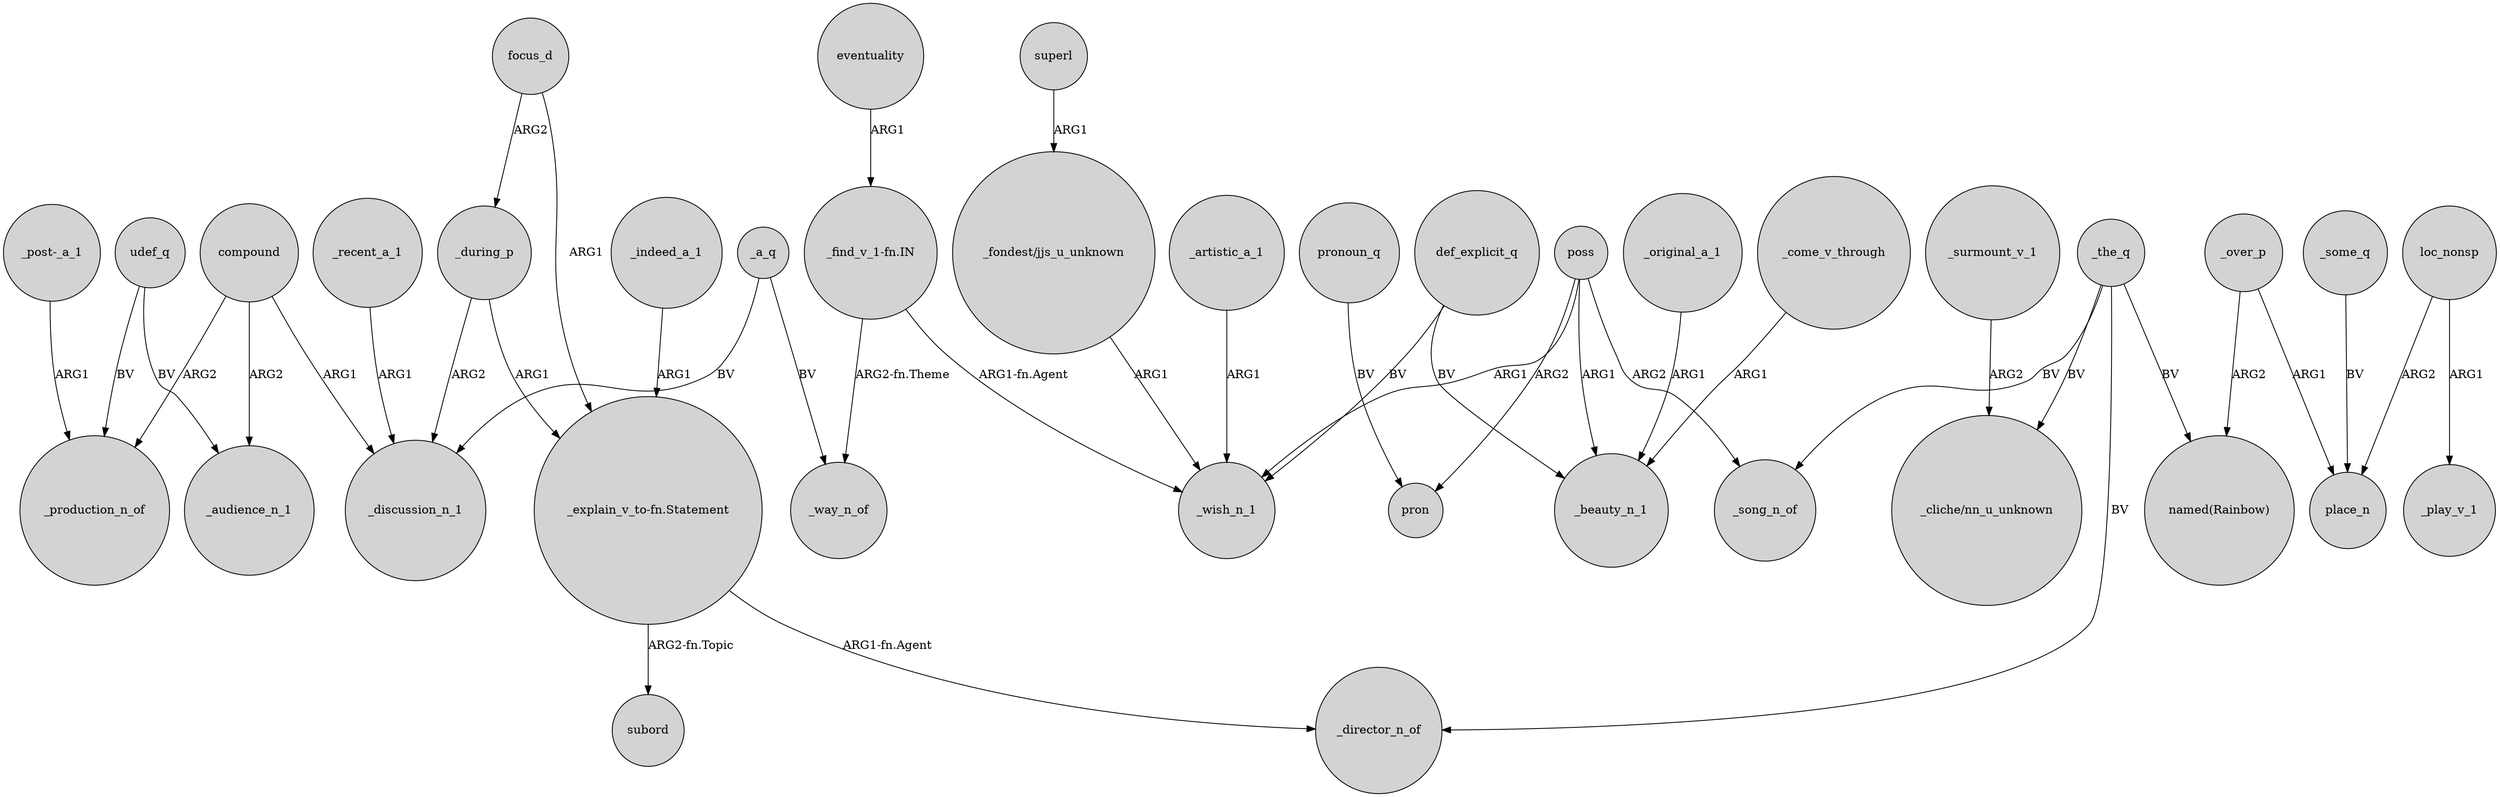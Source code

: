digraph {
	node [shape=circle style=filled]
	udef_q -> _production_n_of [label=BV]
	focus_d -> _during_p [label=ARG2]
	udef_q -> _audience_n_1 [label=BV]
	"_find_v_1-fn.IN" -> _way_n_of [label="ARG2-fn.Theme"]
	focus_d -> "_explain_v_to-fn.Statement" [label=ARG1]
	poss -> pron [label=ARG2]
	poss -> _song_n_of [label=ARG2]
	_during_p -> _discussion_n_1 [label=ARG2]
	compound -> _discussion_n_1 [label=ARG1]
	eventuality -> "_find_v_1-fn.IN" [label=ARG1]
	_over_p -> "named(Rainbow)" [label=ARG2]
	_a_q -> _discussion_n_1 [label=BV]
	def_explicit_q -> _wish_n_1 [label=BV]
	def_explicit_q -> _beauty_n_1 [label=BV]
	_the_q -> _song_n_of [label=BV]
	compound -> _production_n_of [label=ARG2]
	poss -> _wish_n_1 [label=ARG1]
	"_fondest/jjs_u_unknown" -> _wish_n_1 [label=ARG1]
	_some_q -> place_n [label=BV]
	_artistic_a_1 -> _wish_n_1 [label=ARG1]
	"_post-_a_1" -> _production_n_of [label=ARG1]
	_the_q -> "named(Rainbow)" [label=BV]
	_over_p -> place_n [label=ARG1]
	pronoun_q -> pron [label=BV]
	poss -> _beauty_n_1 [label=ARG1]
	"_find_v_1-fn.IN" -> _wish_n_1 [label="ARG1-fn.Agent"]
	"_explain_v_to-fn.Statement" -> subord [label="ARG2-fn.Topic"]
	"_explain_v_to-fn.Statement" -> _director_n_of [label="ARG1-fn.Agent"]
	_surmount_v_1 -> "_cliche/nn_u_unknown" [label=ARG2]
	compound -> _audience_n_1 [label=ARG2]
	_recent_a_1 -> _discussion_n_1 [label=ARG1]
	_come_v_through -> _beauty_n_1 [label=ARG1]
	loc_nonsp -> place_n [label=ARG2]
	_the_q -> "_cliche/nn_u_unknown" [label=BV]
	_indeed_a_1 -> "_explain_v_to-fn.Statement" [label=ARG1]
	_the_q -> _director_n_of [label=BV]
	superl -> "_fondest/jjs_u_unknown" [label=ARG1]
	_a_q -> _way_n_of [label=BV]
	_during_p -> "_explain_v_to-fn.Statement" [label=ARG1]
	_original_a_1 -> _beauty_n_1 [label=ARG1]
	loc_nonsp -> _play_v_1 [label=ARG1]
}
